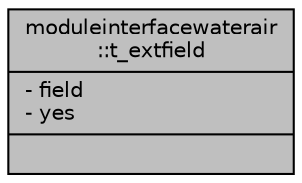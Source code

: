 digraph "moduleinterfacewaterair::t_extfield"
{
 // LATEX_PDF_SIZE
  edge [fontname="Helvetica",fontsize="10",labelfontname="Helvetica",labelfontsize="10"];
  node [fontname="Helvetica",fontsize="10",shape=record];
  Node1 [label="{moduleinterfacewaterair\l::t_extfield\n|- field\l- yes\l|}",height=0.2,width=0.4,color="black", fillcolor="grey75", style="filled", fontcolor="black",tooltip=" "];
}
